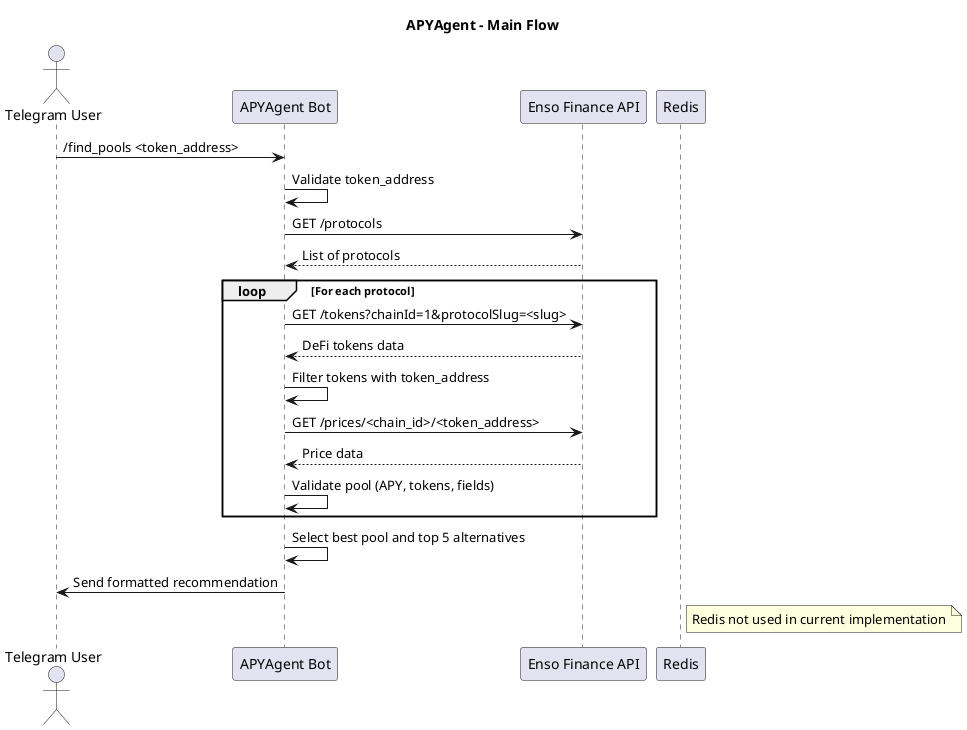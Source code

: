     @startuml
    title APYAgent - Main Flow

    actor "Telegram User" as User
    participant "APYAgent Bot" as Bot
    participant "Enso Finance API" as EnsoAPI
    participant "Redis" as Redis

    User -> Bot: /find_pools <token_address>
    Bot -> Bot: Validate token_address
    Bot -> EnsoAPI: GET /protocols
    EnsoAPI --> Bot: List of protocols

    loop For each protocol
        Bot -> EnsoAPI: GET /tokens?chainId=1&protocolSlug=<slug>
        EnsoAPI --> Bot: DeFi tokens data
        Bot -> Bot: Filter tokens with token_address
        Bot -> EnsoAPI: GET /prices/<chain_id>/<token_address>
        EnsoAPI --> Bot: Price data
        Bot -> Bot: Validate pool (APY, tokens, fields)
    end

    Bot -> Bot: Select best pool and top 5 alternatives
    Bot -> User: Send formatted recommendation
    note right of Redis: Redis not used in current implementation

    @enduml